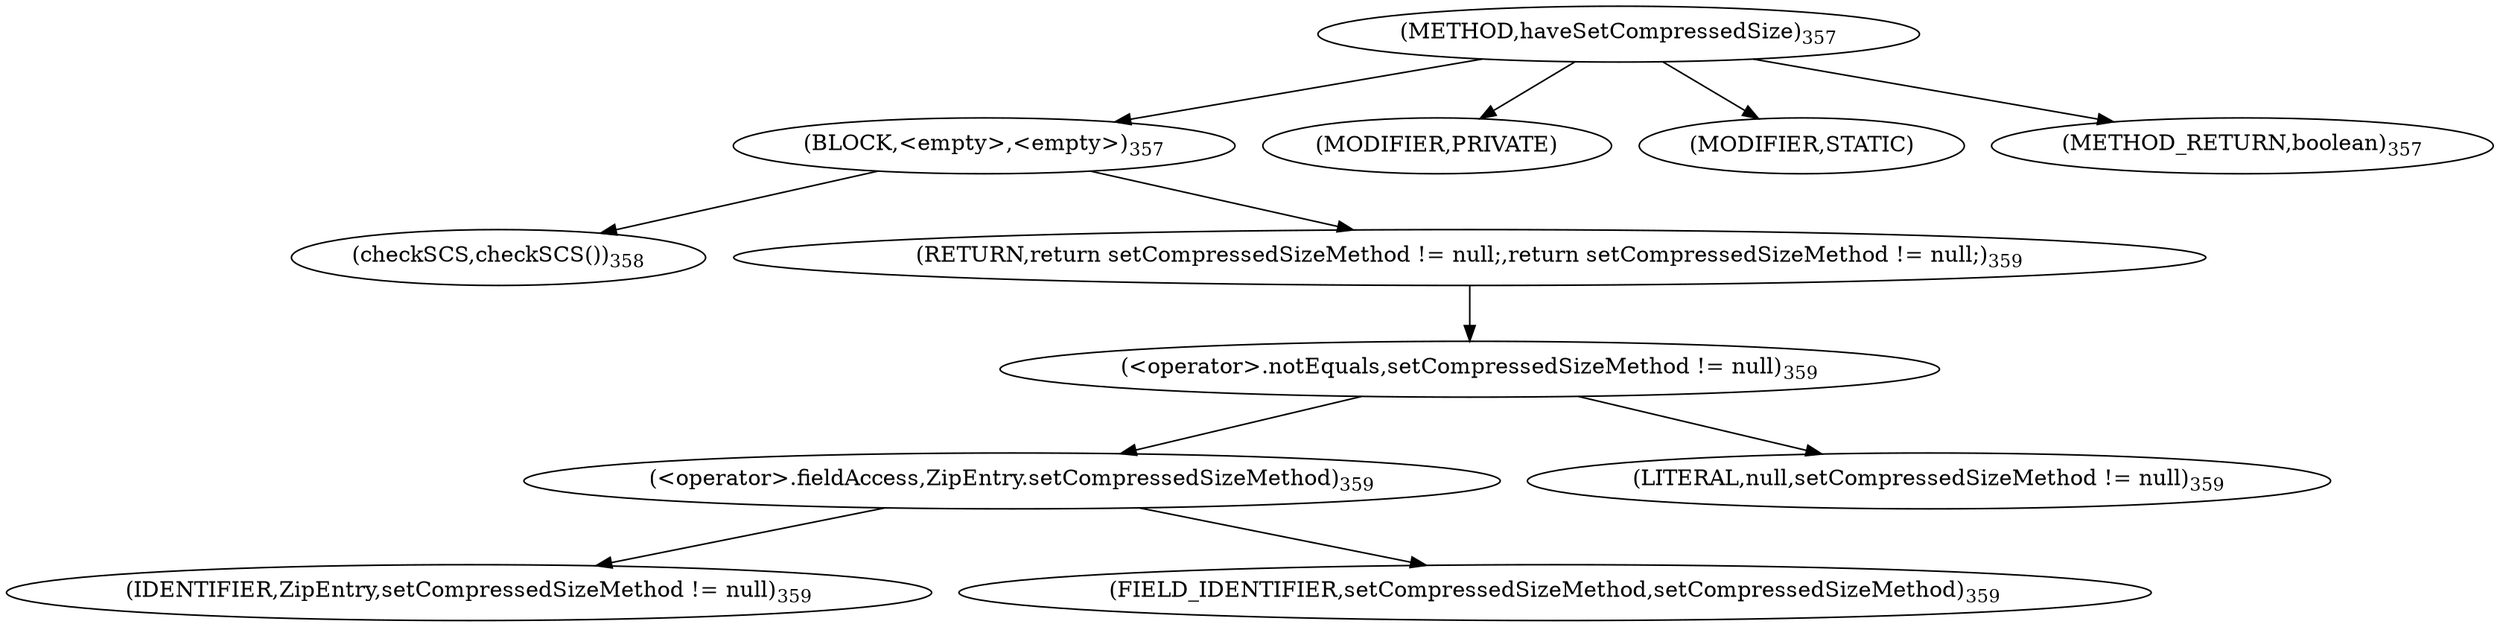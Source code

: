 digraph "haveSetCompressedSize" {  
"594" [label = <(METHOD,haveSetCompressedSize)<SUB>357</SUB>> ]
"595" [label = <(BLOCK,&lt;empty&gt;,&lt;empty&gt;)<SUB>357</SUB>> ]
"596" [label = <(checkSCS,checkSCS())<SUB>358</SUB>> ]
"597" [label = <(RETURN,return setCompressedSizeMethod != null;,return setCompressedSizeMethod != null;)<SUB>359</SUB>> ]
"598" [label = <(&lt;operator&gt;.notEquals,setCompressedSizeMethod != null)<SUB>359</SUB>> ]
"599" [label = <(&lt;operator&gt;.fieldAccess,ZipEntry.setCompressedSizeMethod)<SUB>359</SUB>> ]
"600" [label = <(IDENTIFIER,ZipEntry,setCompressedSizeMethod != null)<SUB>359</SUB>> ]
"601" [label = <(FIELD_IDENTIFIER,setCompressedSizeMethod,setCompressedSizeMethod)<SUB>359</SUB>> ]
"602" [label = <(LITERAL,null,setCompressedSizeMethod != null)<SUB>359</SUB>> ]
"603" [label = <(MODIFIER,PRIVATE)> ]
"604" [label = <(MODIFIER,STATIC)> ]
"605" [label = <(METHOD_RETURN,boolean)<SUB>357</SUB>> ]
  "594" -> "595" 
  "594" -> "603" 
  "594" -> "604" 
  "594" -> "605" 
  "595" -> "596" 
  "595" -> "597" 
  "597" -> "598" 
  "598" -> "599" 
  "598" -> "602" 
  "599" -> "600" 
  "599" -> "601" 
}
